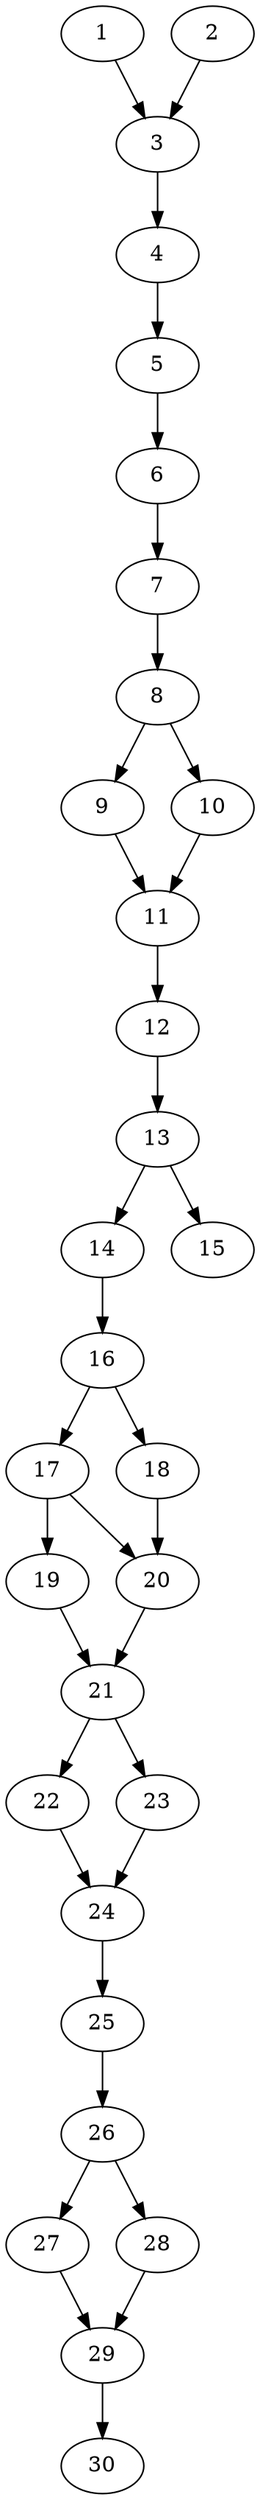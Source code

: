 // DAG automatically generated by daggen at Thu Oct  3 14:04:19 2019
// ./daggen --dot -n 30 --ccr 0.3 --fat 0.3 --regular 0.5 --density 0.7 --mindata 5242880 --maxdata 52428800 
digraph G {
  1 [size="165505707", alpha="0.09", expect_size="49651712"] 
  1 -> 3 [size ="49651712"]
  2 [size="51998720", alpha="0.03", expect_size="15599616"] 
  2 -> 3 [size ="15599616"]
  3 [size="144889173", alpha="0.19", expect_size="43466752"] 
  3 -> 4 [size ="43466752"]
  4 [size="63105707", alpha="0.02", expect_size="18931712"] 
  4 -> 5 [size ="18931712"]
  5 [size="100577280", alpha="0.03", expect_size="30173184"] 
  5 -> 6 [size ="30173184"]
  6 [size="84152320", alpha="0.12", expect_size="25245696"] 
  6 -> 7 [size ="25245696"]
  7 [size="128515413", alpha="0.19", expect_size="38554624"] 
  7 -> 8 [size ="38554624"]
  8 [size="66891093", alpha="0.04", expect_size="20067328"] 
  8 -> 9 [size ="20067328"]
  8 -> 10 [size ="20067328"]
  9 [size="18322773", alpha="0.08", expect_size="5496832"] 
  9 -> 11 [size ="5496832"]
  10 [size="32382293", alpha="0.16", expect_size="9714688"] 
  10 -> 11 [size ="9714688"]
  11 [size="120784213", alpha="0.16", expect_size="36235264"] 
  11 -> 12 [size ="36235264"]
  12 [size="34385920", alpha="0.20", expect_size="10315776"] 
  12 -> 13 [size ="10315776"]
  13 [size="58859520", alpha="0.14", expect_size="17657856"] 
  13 -> 14 [size ="17657856"]
  13 -> 15 [size ="17657856"]
  14 [size="51459413", alpha="0.08", expect_size="15437824"] 
  14 -> 16 [size ="15437824"]
  15 [size="68928853", alpha="0.09", expect_size="20678656"] 
  16 [size="95006720", alpha="0.14", expect_size="28502016"] 
  16 -> 17 [size ="28502016"]
  16 -> 18 [size ="28502016"]
  17 [size="30098773", alpha="0.17", expect_size="9029632"] 
  17 -> 19 [size ="9029632"]
  17 -> 20 [size ="9029632"]
  18 [size="21128533", alpha="0.17", expect_size="6338560"] 
  18 -> 20 [size ="6338560"]
  19 [size="51391147", alpha="0.19", expect_size="15417344"] 
  19 -> 21 [size ="15417344"]
  20 [size="113991680", alpha="0.12", expect_size="34197504"] 
  20 -> 21 [size ="34197504"]
  21 [size="82930347", alpha="0.03", expect_size="24879104"] 
  21 -> 22 [size ="24879104"]
  21 -> 23 [size ="24879104"]
  22 [size="51920213", alpha="0.19", expect_size="15576064"] 
  22 -> 24 [size ="15576064"]
  23 [size="48807253", alpha="0.11", expect_size="14642176"] 
  23 -> 24 [size ="14642176"]
  24 [size="155658240", alpha="0.09", expect_size="46697472"] 
  24 -> 25 [size ="46697472"]
  25 [size="65184427", alpha="0.18", expect_size="19555328"] 
  25 -> 26 [size ="19555328"]
  26 [size="138376533", alpha="0.15", expect_size="41512960"] 
  26 -> 27 [size ="41512960"]
  26 -> 28 [size ="41512960"]
  27 [size="89777493", alpha="0.06", expect_size="26933248"] 
  27 -> 29 [size ="26933248"]
  28 [size="68911787", alpha="0.03", expect_size="20673536"] 
  28 -> 29 [size ="20673536"]
  29 [size="47370240", alpha="0.01", expect_size="14211072"] 
  29 -> 30 [size ="14211072"]
  30 [size="38997333", alpha="0.00", expect_size="11699200"] 
}

